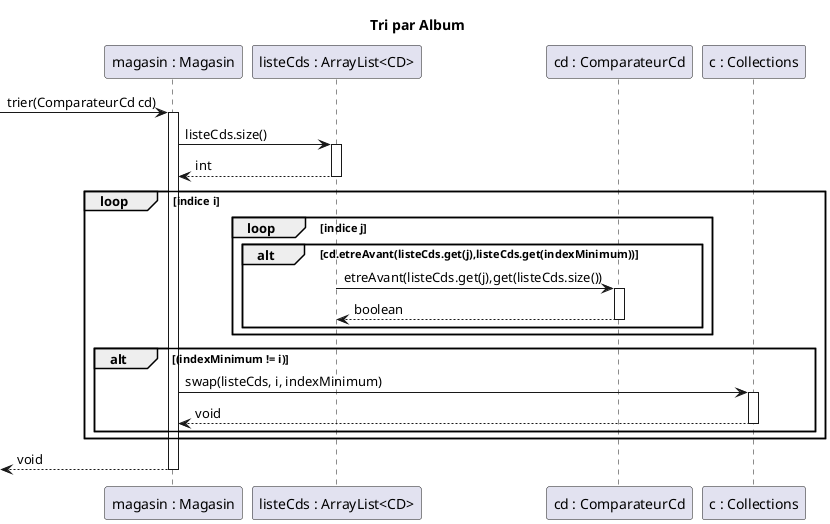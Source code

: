 @startuml
title Tri par Album



participant "magasin : Magasin" as m
participant "listeCds : ArrayList<CD>" as l

participant "cd : ComparateurCd" as cc
participant "c : Collections" as c

-> m  : trier(ComparateurCd cd)
 activate m
 m -> l: listeCds.size()
 activate l
 m <-- l: int
 deactivate l

    loop indice i
        loop indice j
            alt cd.etreAvant(listeCds.get(j),listeCds.get(indexMinimum))
                l -> cc : etreAvant(listeCds.get(j),get(listeCds.size())
                activate cc
                l <-- cc : boolean
                deactivate cc
            end
        end

        alt (indexMinimum != i)
            m -> c : swap(listeCds, i, indexMinimum)
            activate c
            m <-- c : void
            deactivate c
        end
    end
 <-- m  : void
 deactivate m

@enduml
